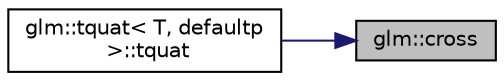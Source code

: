 digraph "glm::cross"
{
 // LATEX_PDF_SIZE
  edge [fontname="Helvetica",fontsize="10",labelfontname="Helvetica",labelfontsize="10"];
  node [fontname="Helvetica",fontsize="10",shape=record];
  rankdir="RL";
  Node1 [label="glm::cross",height=0.2,width=0.4,color="black", fillcolor="grey75", style="filled", fontcolor="black",tooltip=" "];
  Node1 -> Node2 [dir="back",color="midnightblue",fontsize="10",style="solid",fontname="Helvetica"];
  Node2 [label="glm::tquat\< T, defaultp\l \>::tquat",height=0.2,width=0.4,color="black", fillcolor="white", style="filled",URL="$structglm_1_1tquat.html#a5c680cd9a6e7de9e5b0fc2e9e096e6a7",tooltip="Explicit conversion operators."];
}

